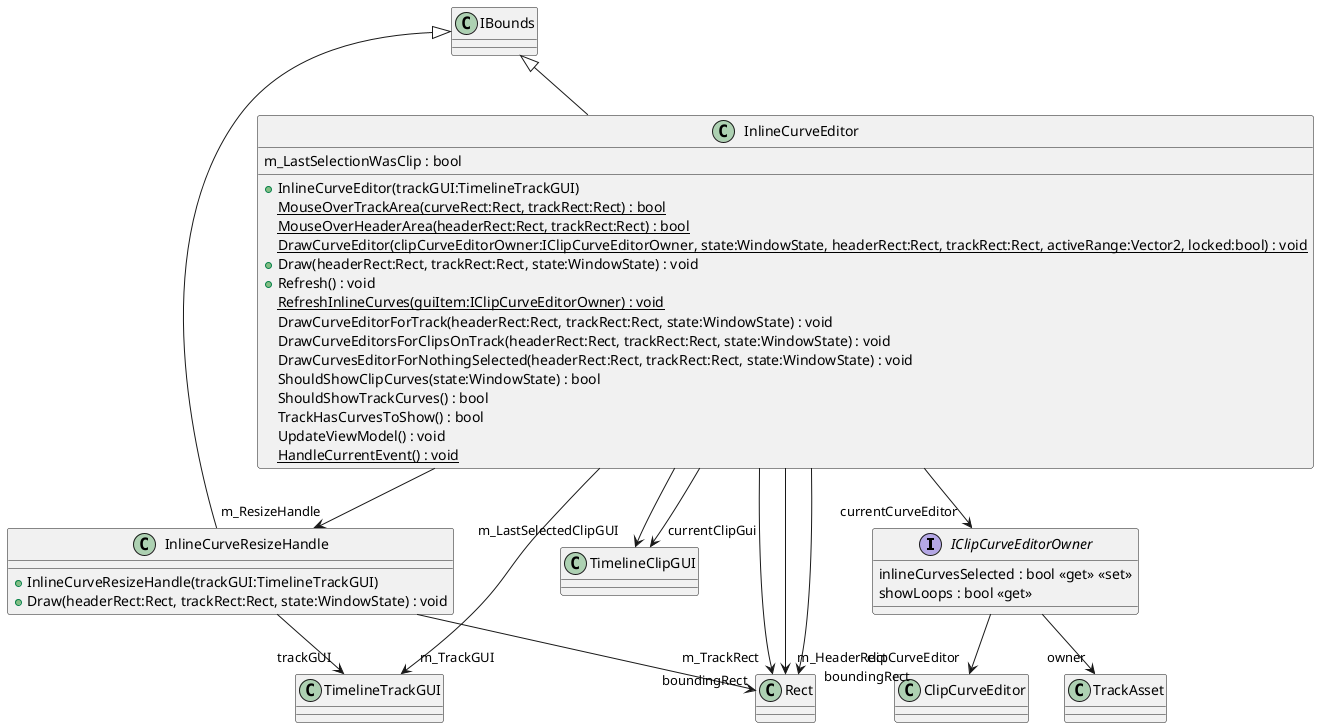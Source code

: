 @startuml
interface IClipCurveEditorOwner {
    inlineCurvesSelected : bool <<get>> <<set>>
    showLoops : bool <<get>>
}
class InlineCurveResizeHandle {
    + InlineCurveResizeHandle(trackGUI:TimelineTrackGUI)
    + Draw(headerRect:Rect, trackRect:Rect, state:WindowState) : void
}
class InlineCurveEditor {
    m_LastSelectionWasClip : bool
    + InlineCurveEditor(trackGUI:TimelineTrackGUI)
    {static} MouseOverTrackArea(curveRect:Rect, trackRect:Rect) : bool
    {static} MouseOverHeaderArea(headerRect:Rect, trackRect:Rect) : bool
    {static} DrawCurveEditor(clipCurveEditorOwner:IClipCurveEditorOwner, state:WindowState, headerRect:Rect, trackRect:Rect, activeRange:Vector2, locked:bool) : void
    + Draw(headerRect:Rect, trackRect:Rect, state:WindowState) : void
    + Refresh() : void
    {static} RefreshInlineCurves(guiItem:IClipCurveEditorOwner) : void
    DrawCurveEditorForTrack(headerRect:Rect, trackRect:Rect, state:WindowState) : void
    DrawCurveEditorsForClipsOnTrack(headerRect:Rect, trackRect:Rect, state:WindowState) : void
    DrawCurvesEditorForNothingSelected(headerRect:Rect, trackRect:Rect, state:WindowState) : void
    ShouldShowClipCurves(state:WindowState) : bool
    ShouldShowTrackCurves() : bool
    TrackHasCurvesToShow() : bool
    UpdateViewModel() : void
    {static} HandleCurrentEvent() : void
}
IClipCurveEditorOwner --> "clipCurveEditor" ClipCurveEditor
IClipCurveEditorOwner --> "owner" TrackAsset
IBounds <|-- InlineCurveResizeHandle
InlineCurveResizeHandle --> "boundingRect" Rect
InlineCurveResizeHandle --> "trackGUI" TimelineTrackGUI
IBounds <|-- InlineCurveEditor
InlineCurveEditor --> "m_TrackRect" Rect
InlineCurveEditor --> "m_HeaderRect" Rect
InlineCurveEditor --> "m_TrackGUI" TimelineTrackGUI
InlineCurveEditor --> "m_ResizeHandle" InlineCurveResizeHandle
InlineCurveEditor --> "m_LastSelectedClipGUI" TimelineClipGUI
InlineCurveEditor --> "boundingRect" Rect
InlineCurveEditor --> "currentClipGui" TimelineClipGUI
InlineCurveEditor --> "currentCurveEditor" IClipCurveEditorOwner
@enduml
